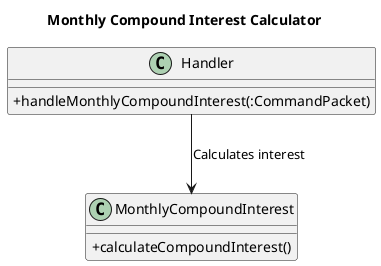 @startuml
title Monthly Compound Interest Calculator
skinparam classAttributeIconSize 0
class Handler {
 +handleMonthlyCompoundInterest(:CommandPacket)
}

class MonthlyCompoundInterest {
 +calculateCompoundInterest()
}

Handler --> MonthlyCompoundInterest : Calculates interest
@enduml